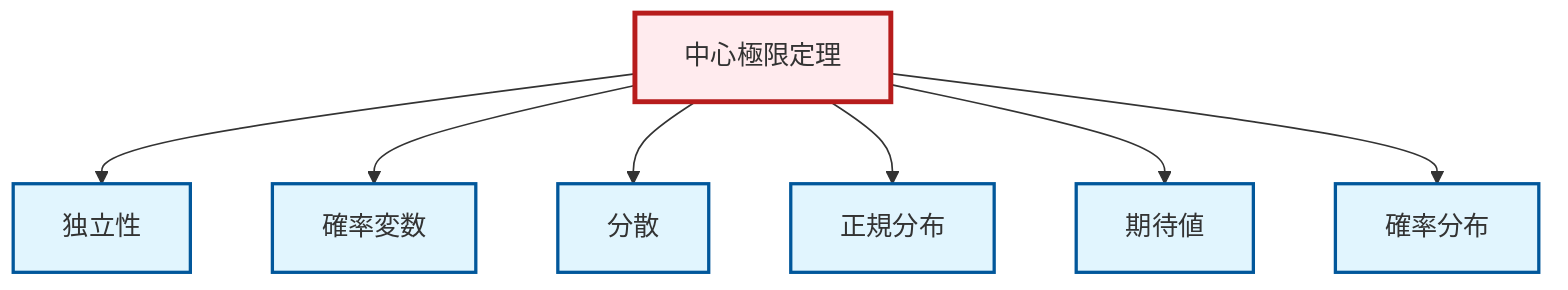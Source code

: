 graph TD
    classDef definition fill:#e1f5fe,stroke:#01579b,stroke-width:2px
    classDef theorem fill:#f3e5f5,stroke:#4a148c,stroke-width:2px
    classDef axiom fill:#fff3e0,stroke:#e65100,stroke-width:2px
    classDef example fill:#e8f5e9,stroke:#1b5e20,stroke-width:2px
    classDef current fill:#ffebee,stroke:#b71c1c,stroke-width:3px
    def-random-variable["確率変数"]:::definition
    def-normal-distribution["正規分布"]:::definition
    def-probability-distribution["確率分布"]:::definition
    def-expectation["期待値"]:::definition
    def-independence["独立性"]:::definition
    def-variance["分散"]:::definition
    thm-central-limit["中心極限定理"]:::theorem
    thm-central-limit --> def-independence
    thm-central-limit --> def-random-variable
    thm-central-limit --> def-variance
    thm-central-limit --> def-normal-distribution
    thm-central-limit --> def-expectation
    thm-central-limit --> def-probability-distribution
    class thm-central-limit current